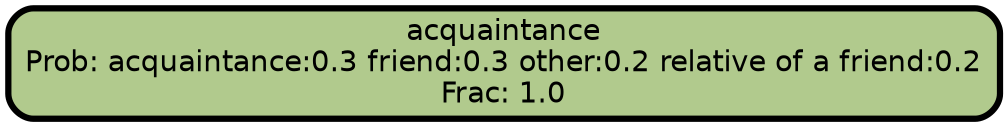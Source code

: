 graph Tree {
node [shape=box, style="filled, rounded",color="black",penwidth="3",fontcolor="black",                 fontname=helvetica] ;
graph [ranksep="0 equally", splines=straight,                 bgcolor=transparent, dpi=200] ;
edge [fontname=helvetica, color=black] ;
0 [label="acquaintance
Prob: acquaintance:0.3 friend:0.3 other:0.2 relative of a friend:0.2
Frac: 1.0", fillcolor="#b1ca8d"] ;
{rank = same;}}